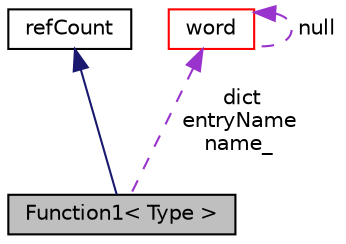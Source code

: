 digraph "Function1&lt; Type &gt;"
{
  bgcolor="transparent";
  edge [fontname="Helvetica",fontsize="10",labelfontname="Helvetica",labelfontsize="10"];
  node [fontname="Helvetica",fontsize="10",shape=record];
  Node1 [label="Function1\< Type \>",height=0.2,width=0.4,color="black", fillcolor="grey75", style="filled", fontcolor="black"];
  Node2 -> Node1 [dir="back",color="midnightblue",fontsize="10",style="solid",fontname="Helvetica"];
  Node2 [label="refCount",height=0.2,width=0.4,color="black",URL="$a02108.html",tooltip="Reference counter for various OpenFOAM components. "];
  Node3 -> Node1 [dir="back",color="darkorchid3",fontsize="10",style="dashed",label=" dict\nentryName\nname_" ,fontname="Helvetica"];
  Node3 [label="word",height=0.2,width=0.4,color="red",URL="$a02873.html",tooltip="A class for handling words, derived from string. "];
  Node3 -> Node3 [dir="back",color="darkorchid3",fontsize="10",style="dashed",label=" null" ,fontname="Helvetica"];
}
